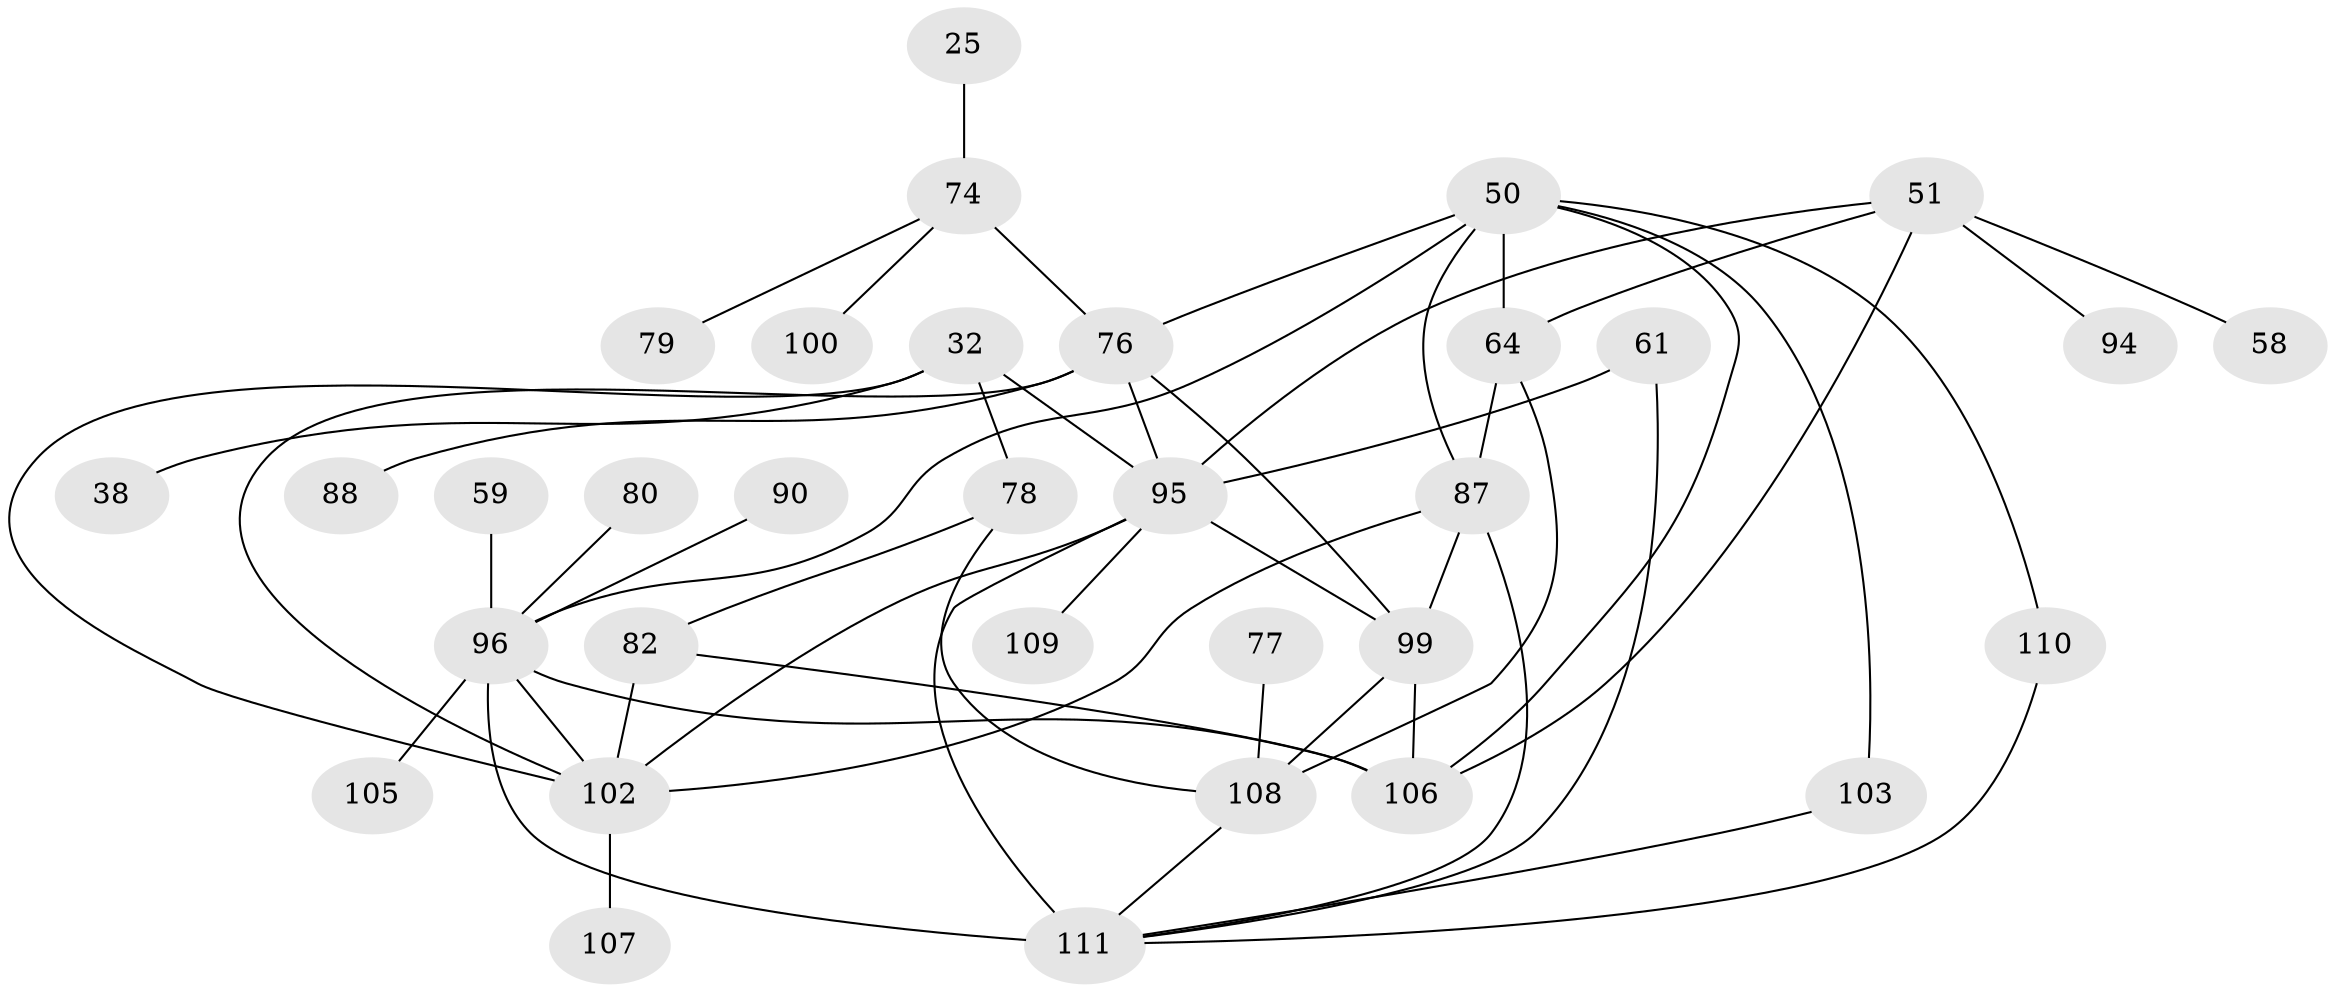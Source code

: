 // original degree distribution, {3: 0.24324324324324326, 6: 0.04504504504504504, 8: 0.009009009009009009, 4: 0.12612612612612611, 2: 0.3333333333333333, 5: 0.05405405405405406, 7: 0.009009009009009009, 1: 0.18018018018018017}
// Generated by graph-tools (version 1.1) at 2025/44/03/04/25 21:44:50]
// undirected, 33 vertices, 53 edges
graph export_dot {
graph [start="1"]
  node [color=gray90,style=filled];
  25;
  32 [super="+18"];
  38;
  50 [super="+2+3"];
  51 [super="+48"];
  58;
  59 [super="+31"];
  61;
  64 [super="+36+7"];
  74 [super="+28"];
  76 [super="+67+5"];
  77;
  78;
  79;
  80;
  82;
  87 [super="+49+57+46+75"];
  88 [super="+65"];
  90;
  94 [super="+54"];
  95 [super="+92+53+85"];
  96 [super="+35+45+84"];
  99 [super="+21+22+47+86+83"];
  100;
  102 [super="+44+81+20"];
  103 [super="+98"];
  105 [super="+97"];
  106 [super="+4+52"];
  107 [super="+63"];
  108 [super="+66+72+39+55+14"];
  109;
  110 [super="+42+93"];
  111 [super="+104+27+40+70"];
  25 -- 74;
  32 -- 38;
  32 -- 78;
  32 -- 95;
  32 -- 102 [weight=2];
  50 -- 106 [weight=2];
  50 -- 96;
  50 -- 64 [weight=2];
  50 -- 76 [weight=2];
  50 -- 87;
  50 -- 110;
  50 -- 103;
  51 -- 106;
  51 -- 95 [weight=2];
  51 -- 64;
  51 -- 58;
  51 -- 94 [weight=2];
  59 -- 96;
  61 -- 95;
  61 -- 111;
  64 -- 108 [weight=3];
  64 -- 87;
  74 -- 100;
  74 -- 79;
  74 -- 76 [weight=2];
  76 -- 102;
  76 -- 95 [weight=4];
  76 -- 99;
  76 -- 88;
  77 -- 108;
  78 -- 82;
  78 -- 108 [weight=2];
  80 -- 96;
  82 -- 106;
  82 -- 102;
  87 -- 111 [weight=2];
  87 -- 102;
  87 -- 99;
  90 -- 96;
  95 -- 111 [weight=2];
  95 -- 99;
  95 -- 109;
  95 -- 102;
  96 -- 111 [weight=5];
  96 -- 106;
  96 -- 102 [weight=2];
  96 -- 105;
  99 -- 106;
  99 -- 108 [weight=2];
  102 -- 107;
  103 -- 111;
  108 -- 111 [weight=2];
  110 -- 111;
}
